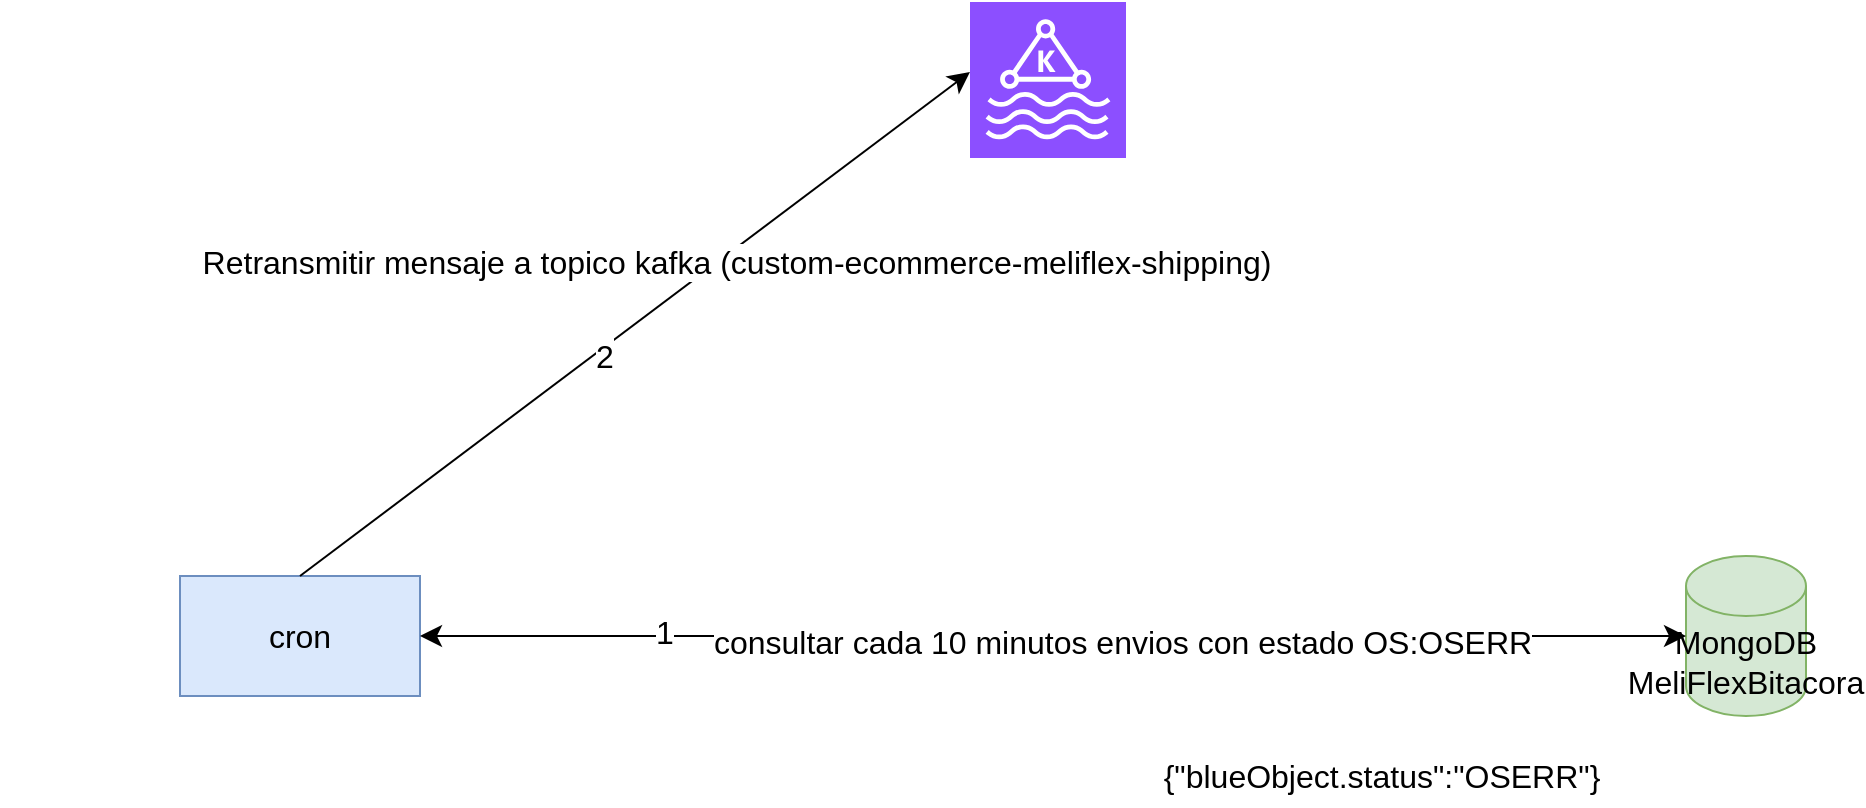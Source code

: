 <mxfile version="22.1.7" type="github">
  <diagram name="Page-1" id="dSukQ-KBUVypzVUfsCuS">
    <mxGraphModel dx="2874" dy="1556" grid="0" gridSize="10" guides="1" tooltips="1" connect="1" arrows="1" fold="1" page="0" pageScale="1" pageWidth="827" pageHeight="1169" math="0" shadow="0">
      <root>
        <mxCell id="0" />
        <mxCell id="1" parent="0" />
        <mxCell id="wk7HSr77j9lhnAIGQRqM-1" value="cron" style="rounded=0;whiteSpace=wrap;html=1;fontSize=16;fillColor=#dae8fc;strokeColor=#6c8ebf;" vertex="1" parent="1">
          <mxGeometry x="-371" y="134" width="120" height="60" as="geometry" />
        </mxCell>
        <mxCell id="wk7HSr77j9lhnAIGQRqM-4" value="MongoDB MeliFlexBitacora" style="shape=cylinder3;whiteSpace=wrap;html=1;boundedLbl=1;backgroundOutline=1;size=15;fontSize=16;fillColor=#d5e8d4;strokeColor=#82b366;" vertex="1" parent="1">
          <mxGeometry x="382" y="124" width="60" height="80" as="geometry" />
        </mxCell>
        <mxCell id="wk7HSr77j9lhnAIGQRqM-8" value="" style="endArrow=classic;startArrow=classic;html=1;rounded=0;fontSize=12;startSize=8;endSize=8;curved=1;entryX=0;entryY=0.5;entryDx=0;entryDy=0;entryPerimeter=0;exitX=1;exitY=0.5;exitDx=0;exitDy=0;" edge="1" parent="1" source="wk7HSr77j9lhnAIGQRqM-1" target="wk7HSr77j9lhnAIGQRqM-4">
          <mxGeometry width="50" height="50" relative="1" as="geometry">
            <mxPoint x="-151" y="179" as="sourcePoint" />
            <mxPoint x="-101" y="129" as="targetPoint" />
          </mxGeometry>
        </mxCell>
        <mxCell id="wk7HSr77j9lhnAIGQRqM-11" value="consultar cada 10 minutos envios con estado OS:OSERR" style="edgeLabel;html=1;align=center;verticalAlign=middle;resizable=0;points=[];fontSize=16;" vertex="1" connectable="0" parent="wk7HSr77j9lhnAIGQRqM-8">
          <mxGeometry x="0.107" y="-3" relative="1" as="geometry">
            <mxPoint as="offset" />
          </mxGeometry>
        </mxCell>
        <mxCell id="wk7HSr77j9lhnAIGQRqM-17" value="1" style="edgeLabel;html=1;align=center;verticalAlign=middle;resizable=0;points=[];fontSize=16;" vertex="1" connectable="0" parent="wk7HSr77j9lhnAIGQRqM-8">
          <mxGeometry x="-0.615" y="2" relative="1" as="geometry">
            <mxPoint as="offset" />
          </mxGeometry>
        </mxCell>
        <mxCell id="wk7HSr77j9lhnAIGQRqM-9" value="" style="shape=image;html=1;verticalAlign=top;verticalLabelPosition=bottom;labelBackgroundColor=#ffffff;imageAspect=0;aspect=fixed;image=https://cdn1.iconfinder.com/data/icons/Futurosoft%20Icons%200.5.2/128x128/apps/clock.png;fontSize=16;" vertex="1" parent="1">
          <mxGeometry x="-461" y="134" width="49" height="49" as="geometry" />
        </mxCell>
        <mxCell id="wk7HSr77j9lhnAIGQRqM-12" value="" style="sketch=0;points=[[0,0,0],[0.25,0,0],[0.5,0,0],[0.75,0,0],[1,0,0],[0,1,0],[0.25,1,0],[0.5,1,0],[0.75,1,0],[1,1,0],[0,0.25,0],[0,0.5,0],[0,0.75,0],[1,0.25,0],[1,0.5,0],[1,0.75,0]];outlineConnect=0;fontColor=#232F3E;fillColor=#8C4FFF;strokeColor=#ffffff;dashed=0;verticalLabelPosition=bottom;verticalAlign=top;align=center;html=1;fontSize=12;fontStyle=0;aspect=fixed;shape=mxgraph.aws4.resourceIcon;resIcon=mxgraph.aws4.managed_streaming_for_kafka;" vertex="1" parent="1">
          <mxGeometry x="24" y="-153" width="78" height="78" as="geometry" />
        </mxCell>
        <mxCell id="wk7HSr77j9lhnAIGQRqM-15" value="" style="endArrow=classic;html=1;rounded=0;fontSize=12;startSize=8;endSize=8;curved=1;entryX=0;entryY=0.449;entryDx=0;entryDy=0;entryPerimeter=0;exitX=0.5;exitY=0;exitDx=0;exitDy=0;" edge="1" parent="1" source="wk7HSr77j9lhnAIGQRqM-1" target="wk7HSr77j9lhnAIGQRqM-12">
          <mxGeometry width="50" height="50" relative="1" as="geometry">
            <mxPoint x="-199" y="108" as="sourcePoint" />
            <mxPoint x="-149" y="58" as="targetPoint" />
          </mxGeometry>
        </mxCell>
        <mxCell id="wk7HSr77j9lhnAIGQRqM-18" value="2" style="edgeLabel;html=1;align=center;verticalAlign=middle;resizable=0;points=[];fontSize=16;" vertex="1" connectable="0" parent="wk7HSr77j9lhnAIGQRqM-15">
          <mxGeometry x="-0.102" y="-3" relative="1" as="geometry">
            <mxPoint as="offset" />
          </mxGeometry>
        </mxCell>
        <mxCell id="wk7HSr77j9lhnAIGQRqM-19" value="Retransmitir mensaje a topico kafka (custom-ecommerce-meliflex-shipping) " style="edgeLabel;html=1;align=center;verticalAlign=middle;resizable=0;points=[];fontSize=16;" vertex="1" connectable="0" parent="wk7HSr77j9lhnAIGQRqM-15">
          <mxGeometry x="0.284" y="-5" relative="1" as="geometry">
            <mxPoint as="offset" />
          </mxGeometry>
        </mxCell>
        <mxCell id="wk7HSr77j9lhnAIGQRqM-16" value="{&quot;blueObject.status&quot;:&quot;OSERR&quot;}" style="text;html=1;strokeColor=none;fillColor=none;align=center;verticalAlign=middle;whiteSpace=wrap;rounded=0;fontSize=16;" vertex="1" parent="1">
          <mxGeometry x="200" y="219" width="60" height="30" as="geometry" />
        </mxCell>
      </root>
    </mxGraphModel>
  </diagram>
</mxfile>
